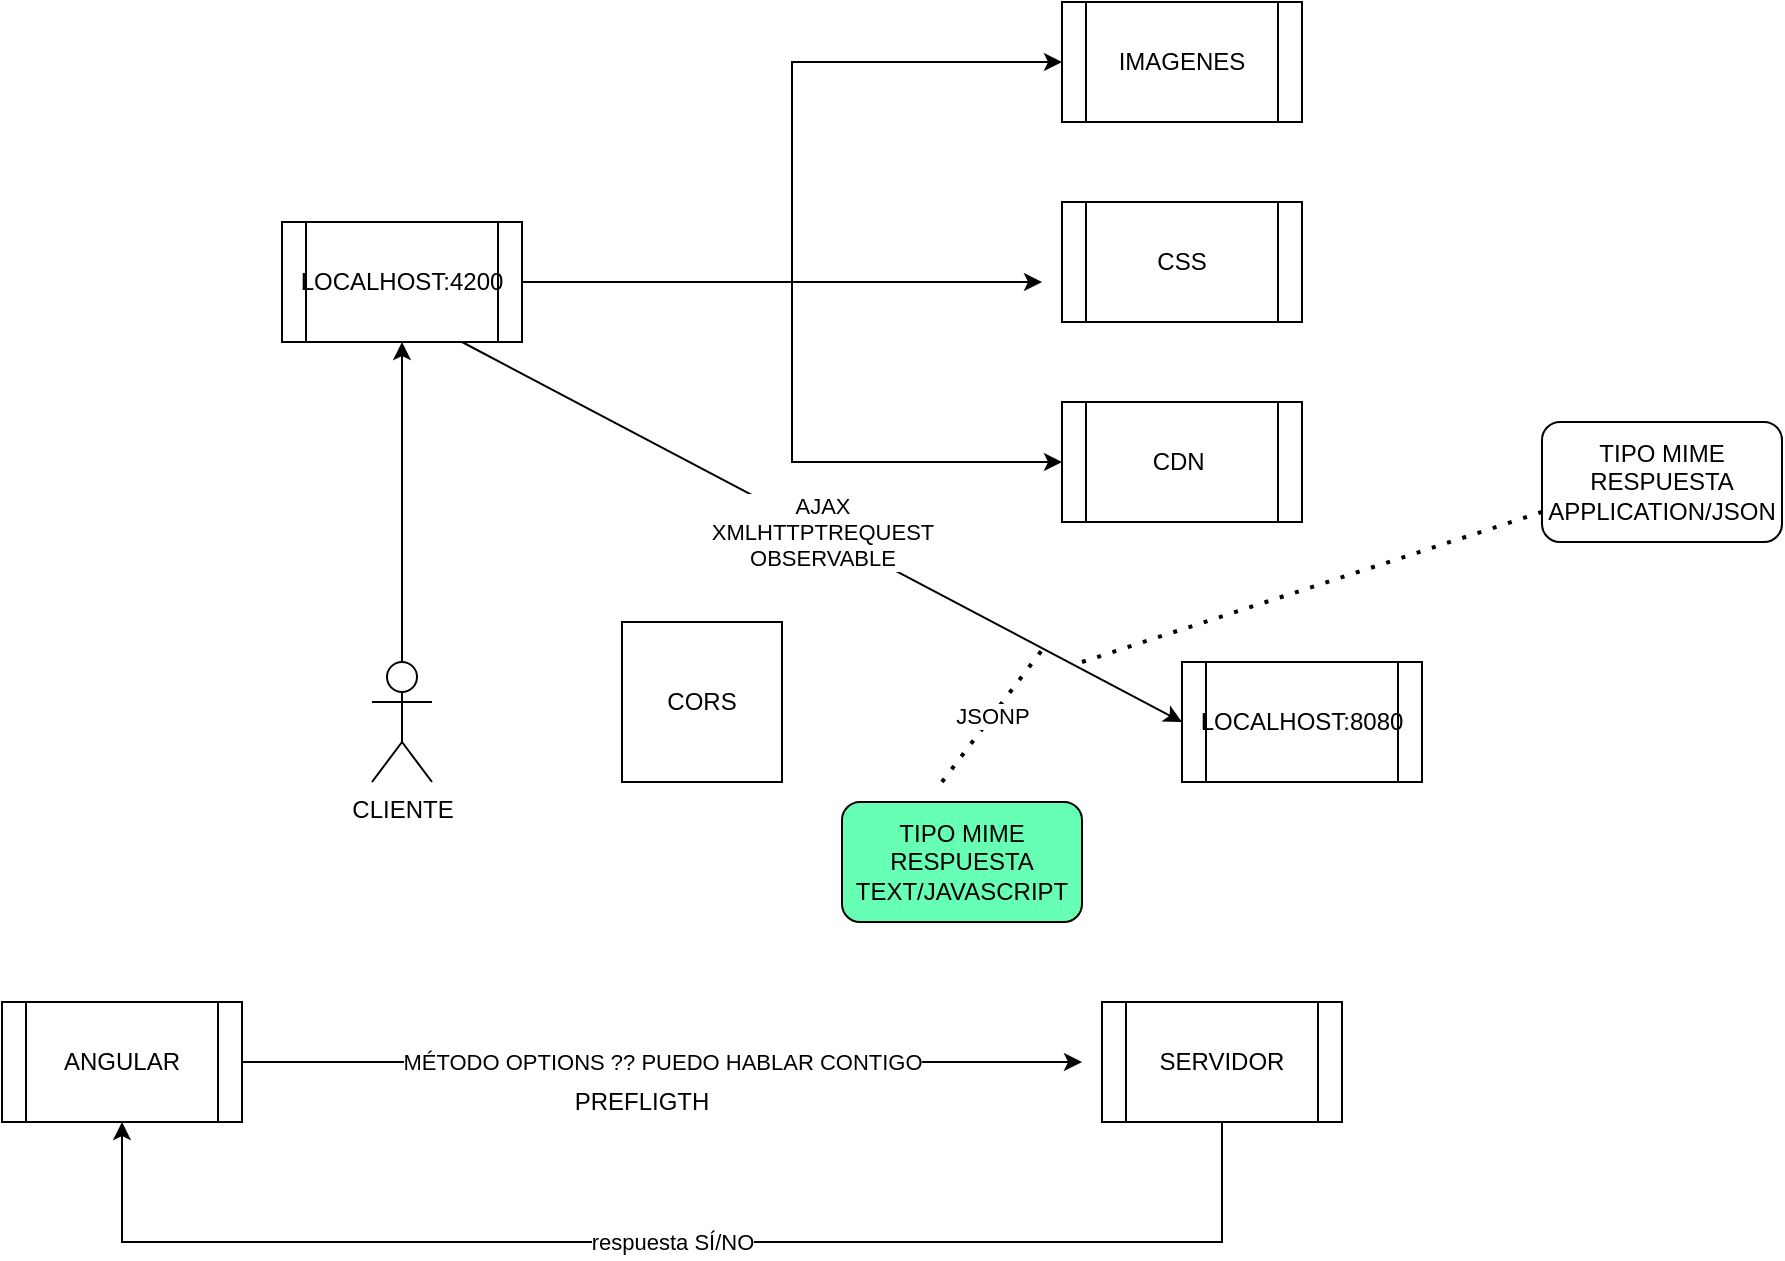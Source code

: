 <mxfile version="14.6.13" type="device"><diagram id="g2A8dKD7a-R87EHnsfrx" name="Página-1"><mxGraphModel dx="1662" dy="822" grid="1" gridSize="10" guides="1" tooltips="1" connect="1" arrows="1" fold="1" page="1" pageScale="1" pageWidth="1169" pageHeight="827" math="0" shadow="0"><root><mxCell id="0"/><mxCell id="1" parent="0"/><mxCell id="n7uCp98EwdHiaZ-MKP8E-3" style="edgeStyle=orthogonalEdgeStyle;rounded=0;orthogonalLoop=1;jettySize=auto;html=1;" parent="1" source="n7uCp98EwdHiaZ-MKP8E-1" edge="1"><mxGeometry relative="1" as="geometry"><mxPoint x="310" y="210" as="targetPoint"/></mxGeometry></mxCell><mxCell id="n7uCp98EwdHiaZ-MKP8E-1" value="CLIENTE" style="shape=umlActor;verticalLabelPosition=bottom;verticalAlign=top;html=1;outlineConnect=0;" parent="1" vertex="1"><mxGeometry x="295" y="370" width="30" height="60" as="geometry"/></mxCell><mxCell id="n7uCp98EwdHiaZ-MKP8E-7" style="edgeStyle=orthogonalEdgeStyle;rounded=0;orthogonalLoop=1;jettySize=auto;html=1;entryX=0;entryY=0.5;entryDx=0;entryDy=0;" parent="1" source="n7uCp98EwdHiaZ-MKP8E-2" target="n7uCp98EwdHiaZ-MKP8E-4" edge="1"><mxGeometry relative="1" as="geometry"/></mxCell><mxCell id="n7uCp98EwdHiaZ-MKP8E-8" style="edgeStyle=orthogonalEdgeStyle;rounded=0;orthogonalLoop=1;jettySize=auto;html=1;" parent="1" source="n7uCp98EwdHiaZ-MKP8E-2" edge="1"><mxGeometry relative="1" as="geometry"><mxPoint x="630" y="180" as="targetPoint"/></mxGeometry></mxCell><mxCell id="n7uCp98EwdHiaZ-MKP8E-9" style="edgeStyle=orthogonalEdgeStyle;rounded=0;orthogonalLoop=1;jettySize=auto;html=1;entryX=0;entryY=0.5;entryDx=0;entryDy=0;" parent="1" source="n7uCp98EwdHiaZ-MKP8E-2" target="n7uCp98EwdHiaZ-MKP8E-6" edge="1"><mxGeometry relative="1" as="geometry"/></mxCell><mxCell id="n7uCp98EwdHiaZ-MKP8E-2" value="LOCALHOST:4200" style="shape=process;whiteSpace=wrap;html=1;backgroundOutline=1;" parent="1" vertex="1"><mxGeometry x="250" y="150" width="120" height="60" as="geometry"/></mxCell><mxCell id="n7uCp98EwdHiaZ-MKP8E-4" value="IMAGENES" style="shape=process;whiteSpace=wrap;html=1;backgroundOutline=1;" parent="1" vertex="1"><mxGeometry x="640" y="40" width="120" height="60" as="geometry"/></mxCell><mxCell id="n7uCp98EwdHiaZ-MKP8E-5" value="CSS" style="shape=process;whiteSpace=wrap;html=1;backgroundOutline=1;" parent="1" vertex="1"><mxGeometry x="640" y="140" width="120" height="60" as="geometry"/></mxCell><mxCell id="n7uCp98EwdHiaZ-MKP8E-6" value="CDN&amp;nbsp;" style="shape=process;whiteSpace=wrap;html=1;backgroundOutline=1;" parent="1" vertex="1"><mxGeometry x="640" y="240" width="120" height="60" as="geometry"/></mxCell><mxCell id="n7uCp98EwdHiaZ-MKP8E-10" value="LOCALHOST:8080" style="shape=process;whiteSpace=wrap;html=1;backgroundOutline=1;" parent="1" vertex="1"><mxGeometry x="700" y="370" width="120" height="60" as="geometry"/></mxCell><mxCell id="n7uCp98EwdHiaZ-MKP8E-11" value="AJAX&lt;br&gt;XMLHTTPTREQUEST&lt;br&gt;OBSERVABLE" style="endArrow=classic;html=1;exitX=0.75;exitY=1;exitDx=0;exitDy=0;entryX=0;entryY=0.5;entryDx=0;entryDy=0;" parent="1" source="n7uCp98EwdHiaZ-MKP8E-2" target="n7uCp98EwdHiaZ-MKP8E-10" edge="1"><mxGeometry width="50" height="50" relative="1" as="geometry"><mxPoint x="560" y="440" as="sourcePoint"/><mxPoint x="610" y="390" as="targetPoint"/></mxGeometry></mxCell><mxCell id="n7uCp98EwdHiaZ-MKP8E-12" value="CORS" style="whiteSpace=wrap;html=1;aspect=fixed;" parent="1" vertex="1"><mxGeometry x="420" y="350" width="80" height="80" as="geometry"/></mxCell><mxCell id="n7uCp98EwdHiaZ-MKP8E-14" value="ANGULAR&lt;br&gt;" style="shape=process;whiteSpace=wrap;html=1;backgroundOutline=1;" parent="1" vertex="1"><mxGeometry x="110" y="540" width="120" height="60" as="geometry"/></mxCell><mxCell id="n7uCp98EwdHiaZ-MKP8E-20" value="respuesta SÍ/NO" style="edgeStyle=orthogonalEdgeStyle;rounded=0;orthogonalLoop=1;jettySize=auto;html=1;" parent="1" source="n7uCp98EwdHiaZ-MKP8E-15" target="n7uCp98EwdHiaZ-MKP8E-14" edge="1"><mxGeometry relative="1" as="geometry"><Array as="points"><mxPoint x="720" y="660"/><mxPoint x="170" y="660"/></Array></mxGeometry></mxCell><mxCell id="n7uCp98EwdHiaZ-MKP8E-15" value="SERVIDOR" style="shape=process;whiteSpace=wrap;html=1;backgroundOutline=1;" parent="1" vertex="1"><mxGeometry x="660" y="540" width="120" height="60" as="geometry"/></mxCell><mxCell id="n7uCp98EwdHiaZ-MKP8E-16" value="MÉTODO OPTIONS ?? PUEDO HABLAR CONTIGO" style="endArrow=classic;html=1;" parent="1" edge="1"><mxGeometry width="50" height="50" relative="1" as="geometry"><mxPoint x="230" y="570" as="sourcePoint"/><mxPoint x="650" y="570" as="targetPoint"/></mxGeometry></mxCell><mxCell id="Q_MZoLL_PfT1HhHBPhsb-1" value="TIPO MIME RESPUESTA&lt;br&gt;APPLICATION/JSON" style="rounded=1;whiteSpace=wrap;html=1;" parent="1" vertex="1"><mxGeometry x="880" y="250" width="120" height="60" as="geometry"/></mxCell><mxCell id="Q_MZoLL_PfT1HhHBPhsb-2" value="" style="endArrow=none;dashed=1;html=1;dashPattern=1 3;strokeWidth=2;entryX=0;entryY=0.75;entryDx=0;entryDy=0;" parent="1" target="Q_MZoLL_PfT1HhHBPhsb-1" edge="1"><mxGeometry width="50" height="50" relative="1" as="geometry"><mxPoint x="650" y="370" as="sourcePoint"/><mxPoint x="700" y="320" as="targetPoint"/></mxGeometry></mxCell><mxCell id="Q_MZoLL_PfT1HhHBPhsb-3" value="TIPO MIME RESPUESTA&lt;br&gt;TEXT/JAVASCRIPT" style="rounded=1;whiteSpace=wrap;html=1;fillColor=#66FFB3;" parent="1" vertex="1"><mxGeometry x="530" y="440" width="120" height="60" as="geometry"/></mxCell><mxCell id="Q_MZoLL_PfT1HhHBPhsb-4" value="JSONP" style="endArrow=none;dashed=1;html=1;dashPattern=1 3;strokeWidth=2;fillColor=#00FF00;" parent="1" edge="1"><mxGeometry width="50" height="50" relative="1" as="geometry"><mxPoint x="580" y="430" as="sourcePoint"/><mxPoint x="630" y="364" as="targetPoint"/></mxGeometry></mxCell><mxCell id="I1qz2KsIZ3sJ4e-iThsE-2" value="PREFLIGTH" style="text;html=1;strokeColor=none;fillColor=none;align=center;verticalAlign=middle;whiteSpace=wrap;rounded=0;" vertex="1" parent="1"><mxGeometry x="410" y="580" width="40" height="20" as="geometry"/></mxCell></root></mxGraphModel></diagram></mxfile>